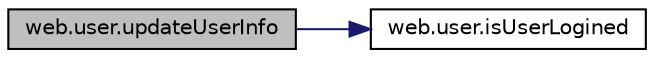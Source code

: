 digraph "web.user.updateUserInfo"
{
  edge [fontname="Helvetica",fontsize="10",labelfontname="Helvetica",labelfontsize="10"];
  node [fontname="Helvetica",fontsize="10",shape=record];
  rankdir="LR";
  Node1 [label="web.user.updateUserInfo",height=0.2,width=0.4,color="black", fillcolor="grey75", style="filled" fontcolor="black"];
  Node1 -> Node2 [color="midnightblue",fontsize="10",style="solid",fontname="Helvetica"];
  Node2 [label="web.user.isUserLogined",height=0.2,width=0.4,color="black", fillcolor="white", style="filled",URL="$namespaceweb_1_1user.html#a38fcd46ce0e5fd094569f50175317c30"];
}
